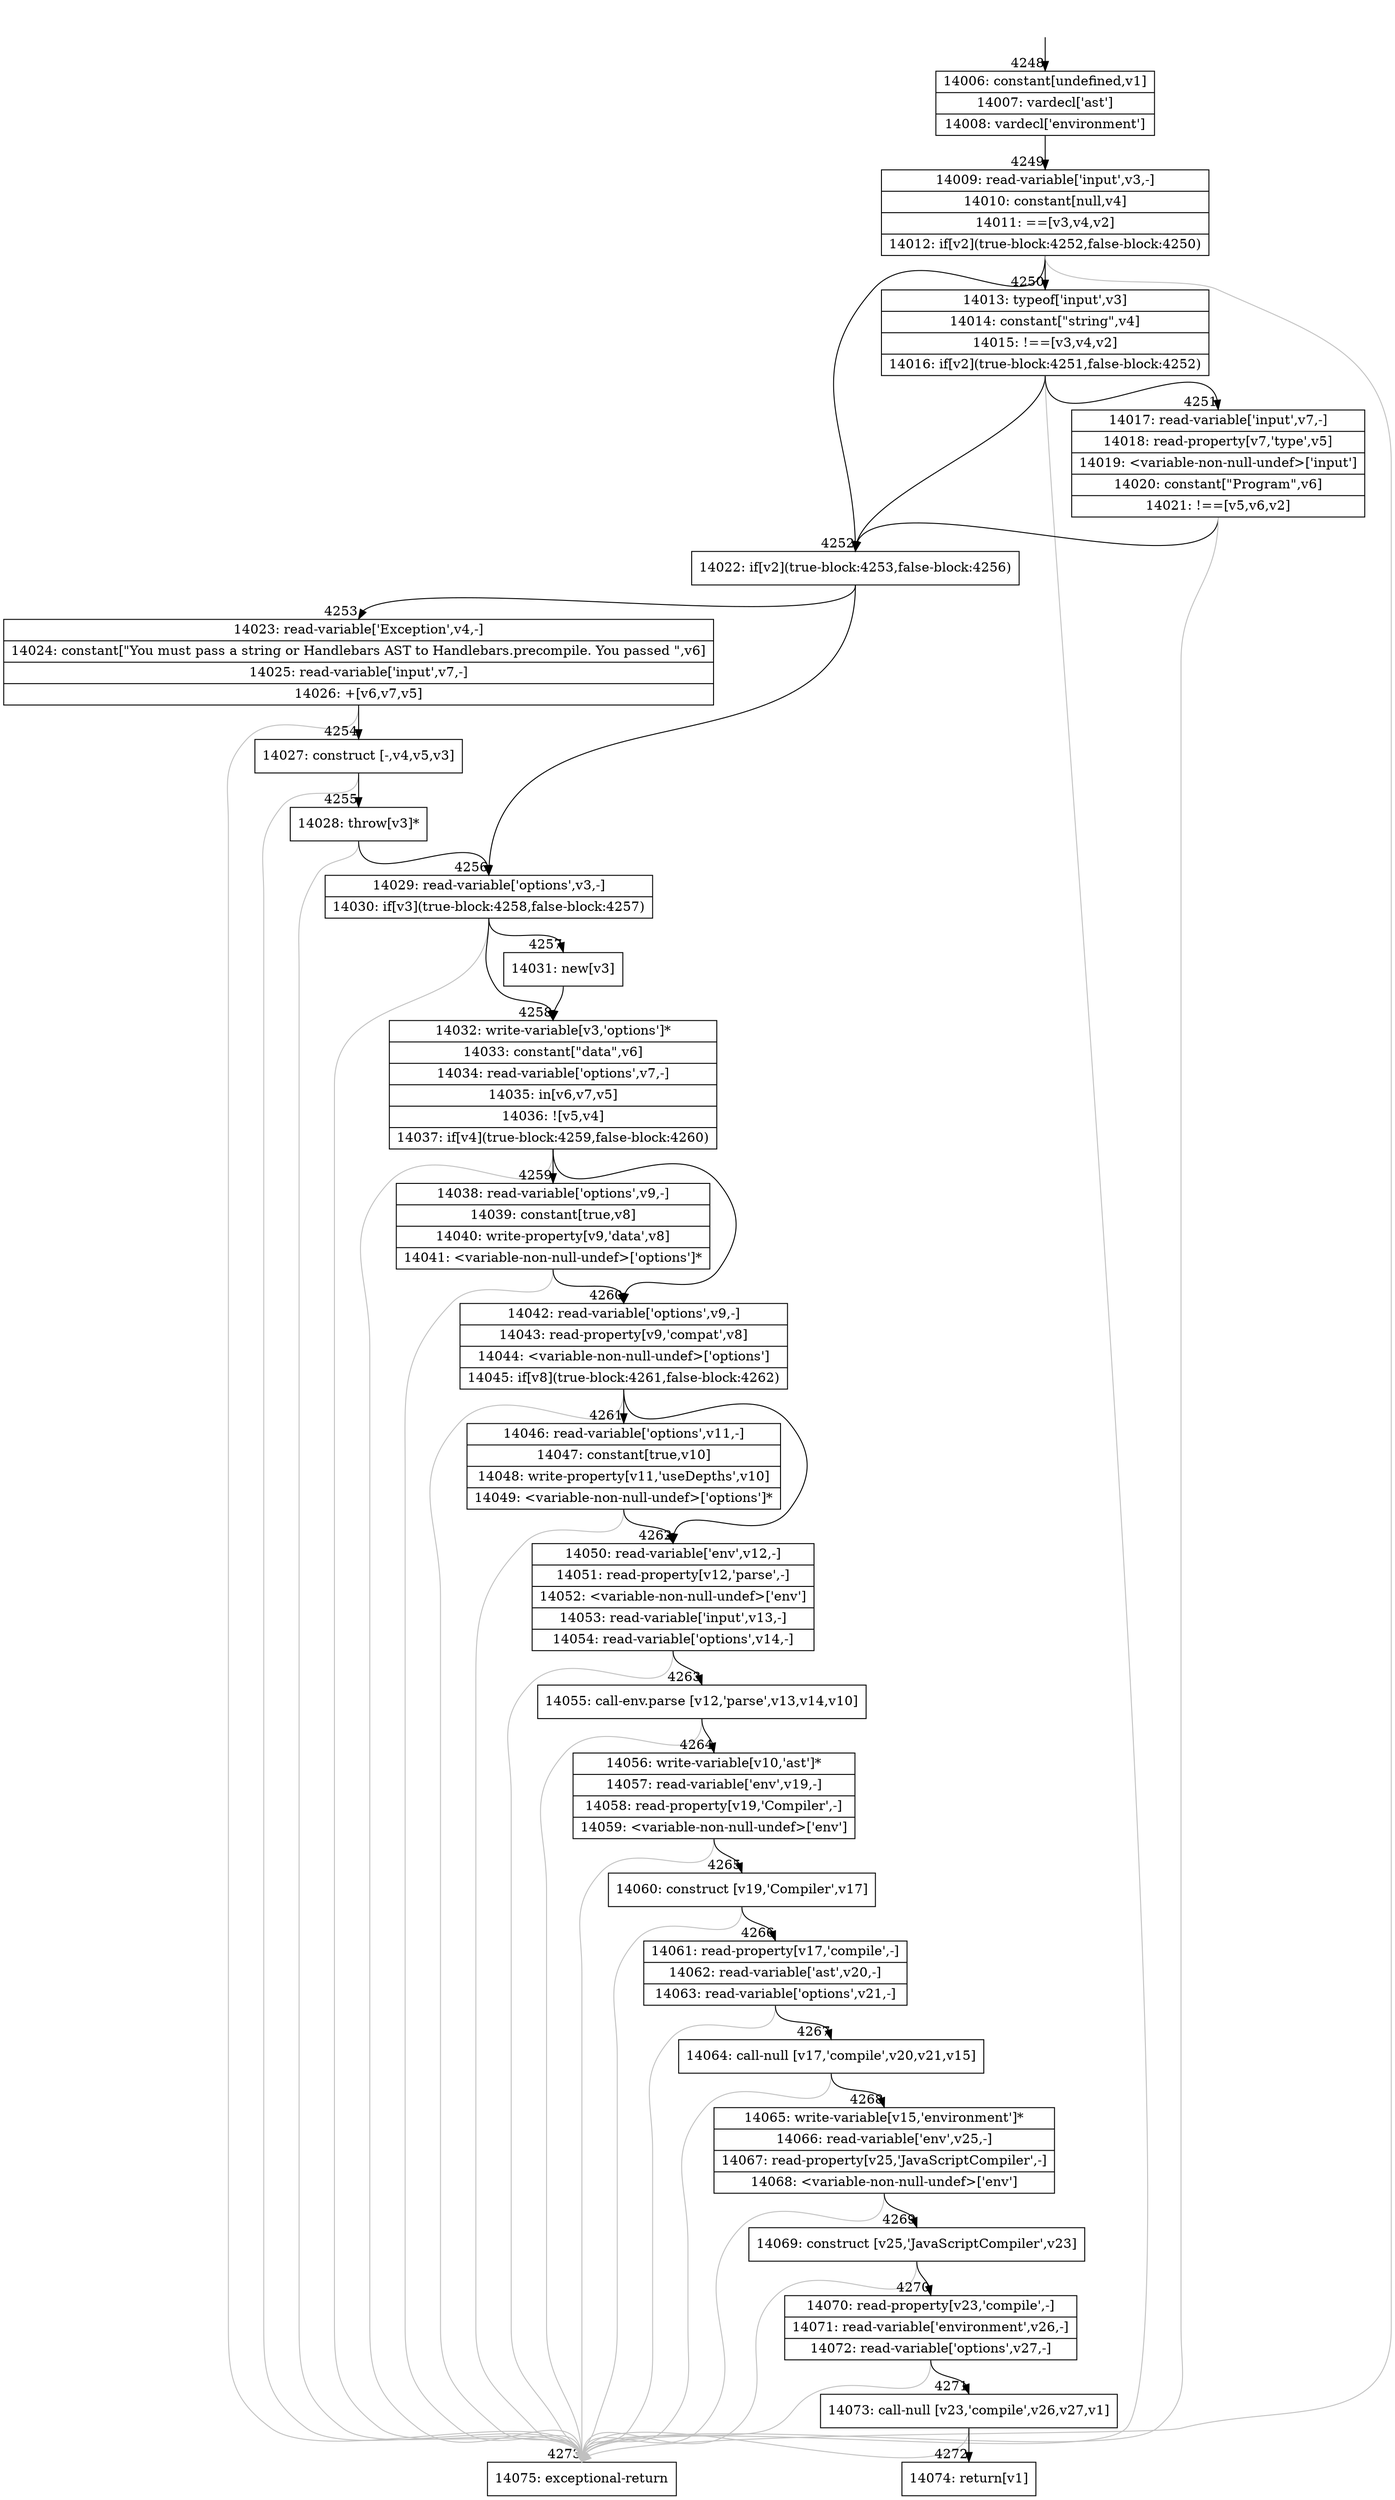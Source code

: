 digraph {
rankdir="TD"
BB_entry175[shape=none,label=""];
BB_entry175 -> BB4248 [tailport=s, headport=n, headlabel="    4248"]
BB4248 [shape=record label="{14006: constant[undefined,v1]|14007: vardecl['ast']|14008: vardecl['environment']}" ] 
BB4248 -> BB4249 [tailport=s, headport=n, headlabel="      4249"]
BB4249 [shape=record label="{14009: read-variable['input',v3,-]|14010: constant[null,v4]|14011: ==[v3,v4,v2]|14012: if[v2](true-block:4252,false-block:4250)}" ] 
BB4249 -> BB4252 [tailport=s, headport=n, headlabel="      4252"]
BB4249 -> BB4250 [tailport=s, headport=n, headlabel="      4250"]
BB4249 -> BB4273 [tailport=s, headport=n, color=gray, headlabel="      4273"]
BB4250 [shape=record label="{14013: typeof['input',v3]|14014: constant[\"string\",v4]|14015: !==[v3,v4,v2]|14016: if[v2](true-block:4251,false-block:4252)}" ] 
BB4250 -> BB4252 [tailport=s, headport=n]
BB4250 -> BB4251 [tailport=s, headport=n, headlabel="      4251"]
BB4250 -> BB4273 [tailport=s, headport=n, color=gray]
BB4251 [shape=record label="{14017: read-variable['input',v7,-]|14018: read-property[v7,'type',v5]|14019: \<variable-non-null-undef\>['input']|14020: constant[\"Program\",v6]|14021: !==[v5,v6,v2]}" ] 
BB4251 -> BB4252 [tailport=s, headport=n]
BB4251 -> BB4273 [tailport=s, headport=n, color=gray]
BB4252 [shape=record label="{14022: if[v2](true-block:4253,false-block:4256)}" ] 
BB4252 -> BB4253 [tailport=s, headport=n, headlabel="      4253"]
BB4252 -> BB4256 [tailport=s, headport=n, headlabel="      4256"]
BB4253 [shape=record label="{14023: read-variable['Exception',v4,-]|14024: constant[\"You must pass a string or Handlebars AST to Handlebars.precompile. You passed \",v6]|14025: read-variable['input',v7,-]|14026: +[v6,v7,v5]}" ] 
BB4253 -> BB4254 [tailport=s, headport=n, headlabel="      4254"]
BB4253 -> BB4273 [tailport=s, headport=n, color=gray]
BB4254 [shape=record label="{14027: construct [-,v4,v5,v3]}" ] 
BB4254 -> BB4255 [tailport=s, headport=n, headlabel="      4255"]
BB4254 -> BB4273 [tailport=s, headport=n, color=gray]
BB4255 [shape=record label="{14028: throw[v3]*}" ] 
BB4255 -> BB4256 [tailport=s, headport=n]
BB4255 -> BB4273 [tailport=s, headport=n, color=gray]
BB4256 [shape=record label="{14029: read-variable['options',v3,-]|14030: if[v3](true-block:4258,false-block:4257)}" ] 
BB4256 -> BB4258 [tailport=s, headport=n, headlabel="      4258"]
BB4256 -> BB4257 [tailport=s, headport=n, headlabel="      4257"]
BB4256 -> BB4273 [tailport=s, headport=n, color=gray]
BB4257 [shape=record label="{14031: new[v3]}" ] 
BB4257 -> BB4258 [tailport=s, headport=n]
BB4258 [shape=record label="{14032: write-variable[v3,'options']*|14033: constant[\"data\",v6]|14034: read-variable['options',v7,-]|14035: in[v6,v7,v5]|14036: ![v5,v4]|14037: if[v4](true-block:4259,false-block:4260)}" ] 
BB4258 -> BB4259 [tailport=s, headport=n, headlabel="      4259"]
BB4258 -> BB4260 [tailport=s, headport=n, headlabel="      4260"]
BB4258 -> BB4273 [tailport=s, headport=n, color=gray]
BB4259 [shape=record label="{14038: read-variable['options',v9,-]|14039: constant[true,v8]|14040: write-property[v9,'data',v8]|14041: \<variable-non-null-undef\>['options']*}" ] 
BB4259 -> BB4260 [tailport=s, headport=n]
BB4259 -> BB4273 [tailport=s, headport=n, color=gray]
BB4260 [shape=record label="{14042: read-variable['options',v9,-]|14043: read-property[v9,'compat',v8]|14044: \<variable-non-null-undef\>['options']|14045: if[v8](true-block:4261,false-block:4262)}" ] 
BB4260 -> BB4261 [tailport=s, headport=n, headlabel="      4261"]
BB4260 -> BB4262 [tailport=s, headport=n, headlabel="      4262"]
BB4260 -> BB4273 [tailport=s, headport=n, color=gray]
BB4261 [shape=record label="{14046: read-variable['options',v11,-]|14047: constant[true,v10]|14048: write-property[v11,'useDepths',v10]|14049: \<variable-non-null-undef\>['options']*}" ] 
BB4261 -> BB4262 [tailport=s, headport=n]
BB4261 -> BB4273 [tailport=s, headport=n, color=gray]
BB4262 [shape=record label="{14050: read-variable['env',v12,-]|14051: read-property[v12,'parse',-]|14052: \<variable-non-null-undef\>['env']|14053: read-variable['input',v13,-]|14054: read-variable['options',v14,-]}" ] 
BB4262 -> BB4263 [tailport=s, headport=n, headlabel="      4263"]
BB4262 -> BB4273 [tailport=s, headport=n, color=gray]
BB4263 [shape=record label="{14055: call-env.parse [v12,'parse',v13,v14,v10]}" ] 
BB4263 -> BB4264 [tailport=s, headport=n, headlabel="      4264"]
BB4263 -> BB4273 [tailport=s, headport=n, color=gray]
BB4264 [shape=record label="{14056: write-variable[v10,'ast']*|14057: read-variable['env',v19,-]|14058: read-property[v19,'Compiler',-]|14059: \<variable-non-null-undef\>['env']}" ] 
BB4264 -> BB4265 [tailport=s, headport=n, headlabel="      4265"]
BB4264 -> BB4273 [tailport=s, headport=n, color=gray]
BB4265 [shape=record label="{14060: construct [v19,'Compiler',v17]}" ] 
BB4265 -> BB4266 [tailport=s, headport=n, headlabel="      4266"]
BB4265 -> BB4273 [tailport=s, headport=n, color=gray]
BB4266 [shape=record label="{14061: read-property[v17,'compile',-]|14062: read-variable['ast',v20,-]|14063: read-variable['options',v21,-]}" ] 
BB4266 -> BB4267 [tailport=s, headport=n, headlabel="      4267"]
BB4266 -> BB4273 [tailport=s, headport=n, color=gray]
BB4267 [shape=record label="{14064: call-null [v17,'compile',v20,v21,v15]}" ] 
BB4267 -> BB4268 [tailport=s, headport=n, headlabel="      4268"]
BB4267 -> BB4273 [tailport=s, headport=n, color=gray]
BB4268 [shape=record label="{14065: write-variable[v15,'environment']*|14066: read-variable['env',v25,-]|14067: read-property[v25,'JavaScriptCompiler',-]|14068: \<variable-non-null-undef\>['env']}" ] 
BB4268 -> BB4269 [tailport=s, headport=n, headlabel="      4269"]
BB4268 -> BB4273 [tailport=s, headport=n, color=gray]
BB4269 [shape=record label="{14069: construct [v25,'JavaScriptCompiler',v23]}" ] 
BB4269 -> BB4270 [tailport=s, headport=n, headlabel="      4270"]
BB4269 -> BB4273 [tailport=s, headport=n, color=gray]
BB4270 [shape=record label="{14070: read-property[v23,'compile',-]|14071: read-variable['environment',v26,-]|14072: read-variable['options',v27,-]}" ] 
BB4270 -> BB4271 [tailport=s, headport=n, headlabel="      4271"]
BB4270 -> BB4273 [tailport=s, headport=n, color=gray]
BB4271 [shape=record label="{14073: call-null [v23,'compile',v26,v27,v1]}" ] 
BB4271 -> BB4272 [tailport=s, headport=n, headlabel="      4272"]
BB4271 -> BB4273 [tailport=s, headport=n, color=gray]
BB4272 [shape=record label="{14074: return[v1]}" ] 
BB4273 [shape=record label="{14075: exceptional-return}" ] 
//#$~ 2376
}
